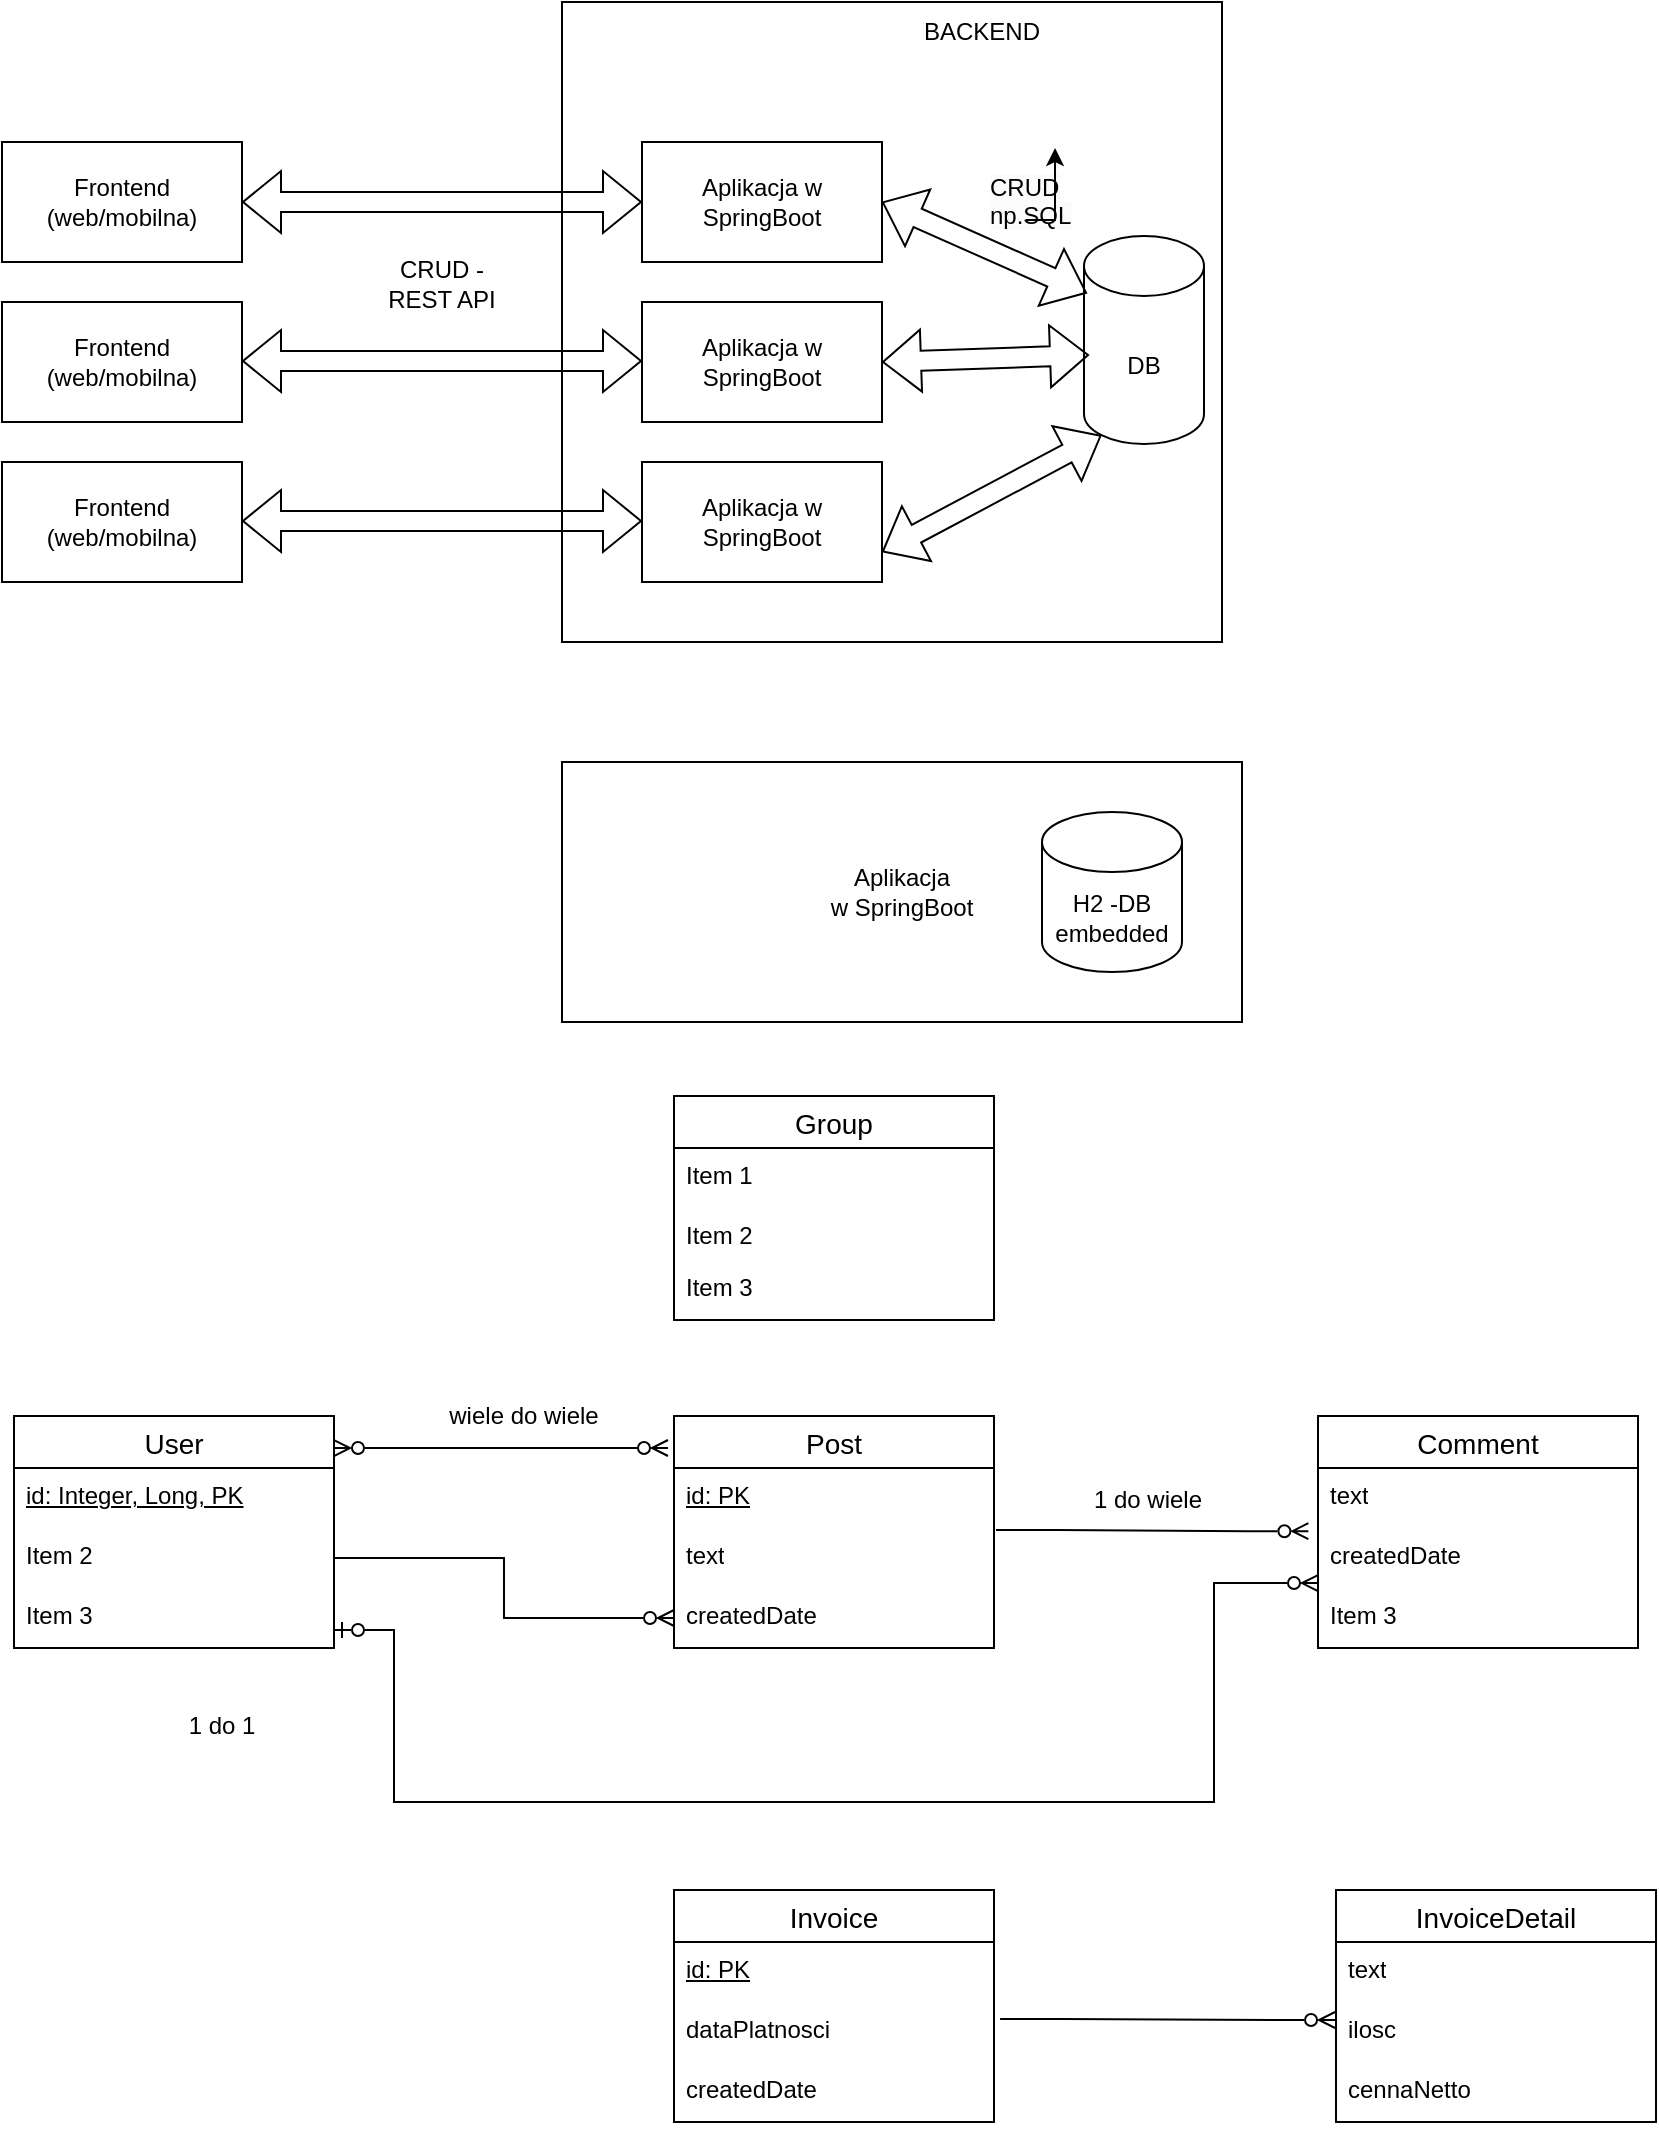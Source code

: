 <mxfile version="21.3.3" type="device">
  <diagram id="_tIUEeuETnLUZo8RzhHO" name="Strona-1">
    <mxGraphModel dx="1434" dy="800" grid="0" gridSize="10" guides="1" tooltips="1" connect="1" arrows="1" fold="1" page="0" pageScale="1" pageWidth="827" pageHeight="1169" math="0" shadow="0">
      <root>
        <mxCell id="0" />
        <mxCell id="1" parent="0" />
        <mxCell id="fTLFproHHvTU2hqVz_ET-5" value="" style="rounded=0;whiteSpace=wrap;html=1;" parent="1" vertex="1">
          <mxGeometry x="340" y="40" width="330" height="320" as="geometry" />
        </mxCell>
        <mxCell id="fTLFproHHvTU2hqVz_ET-1" value="Frontend&lt;br&gt;(web/mobilna)" style="rounded=0;whiteSpace=wrap;html=1;" parent="1" vertex="1">
          <mxGeometry x="60" y="110" width="120" height="60" as="geometry" />
        </mxCell>
        <mxCell id="fTLFproHHvTU2hqVz_ET-2" value="Aplikacja w SpringBoot" style="rounded=0;whiteSpace=wrap;html=1;" parent="1" vertex="1">
          <mxGeometry x="380" y="110" width="120" height="60" as="geometry" />
        </mxCell>
        <mxCell id="fTLFproHHvTU2hqVz_ET-3" value="DB" style="shape=cylinder3;whiteSpace=wrap;html=1;boundedLbl=1;backgroundOutline=1;size=15;" parent="1" vertex="1">
          <mxGeometry x="601" y="157" width="60" height="104" as="geometry" />
        </mxCell>
        <mxCell id="fTLFproHHvTU2hqVz_ET-6" value="BACKEND" style="text;html=1;strokeColor=none;fillColor=none;align=center;verticalAlign=middle;whiteSpace=wrap;rounded=0;" parent="1" vertex="1">
          <mxGeometry x="520" y="40" width="60" height="30" as="geometry" />
        </mxCell>
        <mxCell id="fTLFproHHvTU2hqVz_ET-7" value="" style="shape=flexArrow;endArrow=classic;startArrow=classic;html=1;rounded=0;exitX=1;exitY=0.5;exitDx=0;exitDy=0;entryX=0;entryY=0.5;entryDx=0;entryDy=0;" parent="1" source="fTLFproHHvTU2hqVz_ET-1" target="fTLFproHHvTU2hqVz_ET-2" edge="1">
          <mxGeometry width="100" height="100" relative="1" as="geometry">
            <mxPoint x="360" y="360" as="sourcePoint" />
            <mxPoint x="460" y="260" as="targetPoint" />
          </mxGeometry>
        </mxCell>
        <mxCell id="fTLFproHHvTU2hqVz_ET-8" value="" style="shape=flexArrow;endArrow=classic;startArrow=classic;html=1;rounded=0;entryX=0.025;entryY=0.275;entryDx=0;entryDy=0;entryPerimeter=0;exitX=1;exitY=0.5;exitDx=0;exitDy=0;" parent="1" source="fTLFproHHvTU2hqVz_ET-2" target="fTLFproHHvTU2hqVz_ET-3" edge="1">
          <mxGeometry width="100" height="100" relative="1" as="geometry">
            <mxPoint x="430" y="360" as="sourcePoint" />
            <mxPoint x="530" y="260" as="targetPoint" />
          </mxGeometry>
        </mxCell>
        <mxCell id="fTLFproHHvTU2hqVz_ET-9" value="CRUD" style="text;html=1;strokeColor=none;fillColor=none;align=center;verticalAlign=middle;whiteSpace=wrap;rounded=0;" parent="1" vertex="1">
          <mxGeometry x="60" y="180" width="60" height="30" as="geometry" />
        </mxCell>
        <mxCell id="fTLFproHHvTU2hqVz_ET-11" value="&lt;span style=&quot;color: rgb(0, 0, 0); font-family: Helvetica; font-size: 12px; font-style: normal; font-variant-ligatures: normal; font-variant-caps: normal; font-weight: 400; letter-spacing: normal; orphans: 2; text-align: center; text-indent: 0px; text-transform: none; widows: 2; word-spacing: 0px; -webkit-text-stroke-width: 0px; background-color: rgb(251, 251, 251); text-decoration-thickness: initial; text-decoration-style: initial; text-decoration-color: initial; float: none; display: inline !important;&quot;&gt;CRUD&lt;br&gt;np.SQL&lt;br&gt;&lt;/span&gt;" style="text;whiteSpace=wrap;html=1;" parent="1" vertex="1">
          <mxGeometry x="552" y="119" width="40" height="30" as="geometry" />
        </mxCell>
        <mxCell id="KwVyADNJQMfcYTY9GGfO-8" value="" style="group" parent="1" vertex="1" connectable="0">
          <mxGeometry x="340" y="420" width="340" height="130" as="geometry" />
        </mxCell>
        <mxCell id="KwVyADNJQMfcYTY9GGfO-2" value="Aplikacja &lt;br&gt;w SpringBoot" style="rounded=0;whiteSpace=wrap;html=1;" parent="KwVyADNJQMfcYTY9GGfO-8" vertex="1">
          <mxGeometry width="340" height="130" as="geometry" />
        </mxCell>
        <mxCell id="KwVyADNJQMfcYTY9GGfO-3" value="H2 -DB&lt;br&gt;embedded" style="shape=cylinder3;whiteSpace=wrap;html=1;boundedLbl=1;backgroundOutline=1;size=15;" parent="KwVyADNJQMfcYTY9GGfO-8" vertex="1">
          <mxGeometry x="240" y="25" width="70" height="80" as="geometry" />
        </mxCell>
        <mxCell id="KwVyADNJQMfcYTY9GGfO-12" value="Aplikacja w SpringBoot" style="rounded=0;whiteSpace=wrap;html=1;" parent="1" vertex="1">
          <mxGeometry x="380" y="190" width="120" height="60" as="geometry" />
        </mxCell>
        <mxCell id="KwVyADNJQMfcYTY9GGfO-13" value="Aplikacja w SpringBoot" style="rounded=0;whiteSpace=wrap;html=1;" parent="1" vertex="1">
          <mxGeometry x="380" y="270" width="120" height="60" as="geometry" />
        </mxCell>
        <mxCell id="KwVyADNJQMfcYTY9GGfO-14" value="" style="shape=flexArrow;endArrow=classic;startArrow=classic;html=1;rounded=0;exitX=1;exitY=0.5;exitDx=0;exitDy=0;entryX=0;entryY=0.5;entryDx=0;entryDy=0;" parent="1" edge="1">
          <mxGeometry width="100" height="100" relative="1" as="geometry">
            <mxPoint x="180" y="219.5" as="sourcePoint" />
            <mxPoint x="380" y="219.5" as="targetPoint" />
          </mxGeometry>
        </mxCell>
        <mxCell id="KwVyADNJQMfcYTY9GGfO-15" value="" style="shape=flexArrow;endArrow=classic;startArrow=classic;html=1;rounded=0;exitX=1;exitY=0.5;exitDx=0;exitDy=0;entryX=0;entryY=0.5;entryDx=0;entryDy=0;" parent="1" edge="1">
          <mxGeometry width="100" height="100" relative="1" as="geometry">
            <mxPoint x="180" y="299.5" as="sourcePoint" />
            <mxPoint x="380" y="299.5" as="targetPoint" />
          </mxGeometry>
        </mxCell>
        <mxCell id="KwVyADNJQMfcYTY9GGfO-17" value="Frontend&lt;br&gt;(web/mobilna)" style="rounded=0;whiteSpace=wrap;html=1;" parent="1" vertex="1">
          <mxGeometry x="60" y="190" width="120" height="60" as="geometry" />
        </mxCell>
        <mxCell id="KwVyADNJQMfcYTY9GGfO-18" value="Frontend&lt;br&gt;(web/mobilna)" style="rounded=0;whiteSpace=wrap;html=1;" parent="1" vertex="1">
          <mxGeometry x="60" y="270" width="120" height="60" as="geometry" />
        </mxCell>
        <mxCell id="KwVyADNJQMfcYTY9GGfO-19" value="" style="shape=flexArrow;endArrow=classic;startArrow=classic;html=1;rounded=0;entryX=0.042;entryY=0.572;entryDx=0;entryDy=0;entryPerimeter=0;exitX=1;exitY=0.5;exitDx=0;exitDy=0;" parent="1" source="KwVyADNJQMfcYTY9GGfO-12" edge="1" target="fTLFproHHvTU2hqVz_ET-3">
          <mxGeometry width="100" height="100" relative="1" as="geometry">
            <mxPoint x="510" y="150" as="sourcePoint" />
            <mxPoint x="610" y="150" as="targetPoint" />
          </mxGeometry>
        </mxCell>
        <mxCell id="KwVyADNJQMfcYTY9GGfO-20" value="" style="shape=flexArrow;endArrow=classic;startArrow=classic;html=1;rounded=0;exitX=1;exitY=0.75;exitDx=0;exitDy=0;entryX=0.145;entryY=1;entryDx=0;entryDy=-4.35;entryPerimeter=0;" parent="1" source="KwVyADNJQMfcYTY9GGfO-13" target="fTLFproHHvTU2hqVz_ET-3" edge="1">
          <mxGeometry width="100" height="100" relative="1" as="geometry">
            <mxPoint x="520" y="160" as="sourcePoint" />
            <mxPoint x="607" y="249" as="targetPoint" />
          </mxGeometry>
        </mxCell>
        <mxCell id="KwVyADNJQMfcYTY9GGfO-34" value="Post" style="swimlane;fontStyle=0;childLayout=stackLayout;horizontal=1;startSize=26;horizontalStack=0;resizeParent=1;resizeParentMax=0;resizeLast=0;collapsible=1;marginBottom=0;align=center;fontSize=14;" parent="1" vertex="1">
          <mxGeometry x="396" y="747" width="160" height="116" as="geometry" />
        </mxCell>
        <mxCell id="KwVyADNJQMfcYTY9GGfO-37" value="&lt;u&gt;id: PK&lt;/u&gt;" style="text;strokeColor=none;fillColor=none;spacingLeft=4;spacingRight=4;overflow=hidden;rotatable=0;points=[[0,0.5],[1,0.5]];portConstraint=eastwest;fontSize=12;whiteSpace=wrap;html=1;" parent="KwVyADNJQMfcYTY9GGfO-34" vertex="1">
          <mxGeometry y="26" width="160" height="30" as="geometry" />
        </mxCell>
        <mxCell id="KwVyADNJQMfcYTY9GGfO-35" value="text" style="text;strokeColor=none;fillColor=none;spacingLeft=4;spacingRight=4;overflow=hidden;rotatable=0;points=[[0,0.5],[1,0.5]];portConstraint=eastwest;fontSize=12;whiteSpace=wrap;html=1;" parent="KwVyADNJQMfcYTY9GGfO-34" vertex="1">
          <mxGeometry y="56" width="160" height="30" as="geometry" />
        </mxCell>
        <mxCell id="KwVyADNJQMfcYTY9GGfO-36" value="createdDate" style="text;strokeColor=none;fillColor=none;spacingLeft=4;spacingRight=4;overflow=hidden;rotatable=0;points=[[0,0.5],[1,0.5]];portConstraint=eastwest;fontSize=12;whiteSpace=wrap;html=1;" parent="KwVyADNJQMfcYTY9GGfO-34" vertex="1">
          <mxGeometry y="86" width="160" height="30" as="geometry" />
        </mxCell>
        <mxCell id="KwVyADNJQMfcYTY9GGfO-38" value="Comment" style="swimlane;fontStyle=0;childLayout=stackLayout;horizontal=1;startSize=26;horizontalStack=0;resizeParent=1;resizeParentMax=0;resizeLast=0;collapsible=1;marginBottom=0;align=center;fontSize=14;" parent="1" vertex="1">
          <mxGeometry x="718" y="747" width="160" height="116" as="geometry" />
        </mxCell>
        <mxCell id="KwVyADNJQMfcYTY9GGfO-39" value="text" style="text;strokeColor=none;fillColor=none;spacingLeft=4;spacingRight=4;overflow=hidden;rotatable=0;points=[[0,0.5],[1,0.5]];portConstraint=eastwest;fontSize=12;whiteSpace=wrap;html=1;" parent="KwVyADNJQMfcYTY9GGfO-38" vertex="1">
          <mxGeometry y="26" width="160" height="30" as="geometry" />
        </mxCell>
        <mxCell id="KwVyADNJQMfcYTY9GGfO-40" value="createdDate" style="text;strokeColor=none;fillColor=none;spacingLeft=4;spacingRight=4;overflow=hidden;rotatable=0;points=[[0,0.5],[1,0.5]];portConstraint=eastwest;fontSize=12;whiteSpace=wrap;html=1;" parent="KwVyADNJQMfcYTY9GGfO-38" vertex="1">
          <mxGeometry y="56" width="160" height="30" as="geometry" />
        </mxCell>
        <mxCell id="KwVyADNJQMfcYTY9GGfO-41" value="Item 3" style="text;strokeColor=none;fillColor=none;spacingLeft=4;spacingRight=4;overflow=hidden;rotatable=0;points=[[0,0.5],[1,0.5]];portConstraint=eastwest;fontSize=12;whiteSpace=wrap;html=1;" parent="KwVyADNJQMfcYTY9GGfO-38" vertex="1">
          <mxGeometry y="86" width="160" height="30" as="geometry" />
        </mxCell>
        <mxCell id="KwVyADNJQMfcYTY9GGfO-46" value="CRUD - REST API" style="text;html=1;strokeColor=none;fillColor=none;align=center;verticalAlign=middle;whiteSpace=wrap;rounded=0;" parent="1" vertex="1">
          <mxGeometry x="250" y="166" width="60" height="30" as="geometry" />
        </mxCell>
        <mxCell id="KwVyADNJQMfcYTY9GGfO-48" value="1 do wiele" style="text;html=1;strokeColor=none;fillColor=none;align=center;verticalAlign=middle;whiteSpace=wrap;rounded=0;" parent="1" vertex="1">
          <mxGeometry x="603" y="774" width="60" height="30" as="geometry" />
        </mxCell>
        <mxCell id="KwVyADNJQMfcYTY9GGfO-51" value="" style="edgeStyle=entityRelationEdgeStyle;fontSize=12;html=1;endArrow=ERzeroToMany;rounded=0;entryX=-0.03;entryY=0.053;entryDx=0;entryDy=0;entryPerimeter=0;exitX=1.006;exitY=0.033;exitDx=0;exitDy=0;exitPerimeter=0;endFill=0;startArrow=none;startFill=0;" parent="1" source="KwVyADNJQMfcYTY9GGfO-35" target="KwVyADNJQMfcYTY9GGfO-40" edge="1">
          <mxGeometry width="100" height="100" relative="1" as="geometry">
            <mxPoint x="540" y="950" as="sourcePoint" />
            <mxPoint x="640" y="850" as="targetPoint" />
          </mxGeometry>
        </mxCell>
        <mxCell id="KwVyADNJQMfcYTY9GGfO-59" value="User" style="swimlane;fontStyle=0;childLayout=stackLayout;horizontal=1;startSize=26;horizontalStack=0;resizeParent=1;resizeParentMax=0;resizeLast=0;collapsible=1;marginBottom=0;align=center;fontSize=14;" parent="1" vertex="1">
          <mxGeometry x="66" y="747" width="160" height="116" as="geometry" />
        </mxCell>
        <mxCell id="KwVyADNJQMfcYTY9GGfO-60" value="&lt;u&gt;id: Integer, Long, PK&lt;/u&gt;" style="text;strokeColor=none;fillColor=none;spacingLeft=4;spacingRight=4;overflow=hidden;rotatable=0;points=[[0,0.5],[1,0.5]];portConstraint=eastwest;fontSize=12;whiteSpace=wrap;html=1;" parent="KwVyADNJQMfcYTY9GGfO-59" vertex="1">
          <mxGeometry y="26" width="160" height="30" as="geometry" />
        </mxCell>
        <mxCell id="KwVyADNJQMfcYTY9GGfO-61" value="Item 2" style="text;strokeColor=none;fillColor=none;spacingLeft=4;spacingRight=4;overflow=hidden;rotatable=0;points=[[0,0.5],[1,0.5]];portConstraint=eastwest;fontSize=12;whiteSpace=wrap;html=1;" parent="KwVyADNJQMfcYTY9GGfO-59" vertex="1">
          <mxGeometry y="56" width="160" height="30" as="geometry" />
        </mxCell>
        <mxCell id="KwVyADNJQMfcYTY9GGfO-62" value="Item 3" style="text;strokeColor=none;fillColor=none;spacingLeft=4;spacingRight=4;overflow=hidden;rotatable=0;points=[[0,0.5],[1,0.5]];portConstraint=eastwest;fontSize=12;whiteSpace=wrap;html=1;" parent="KwVyADNJQMfcYTY9GGfO-59" vertex="1">
          <mxGeometry y="86" width="160" height="30" as="geometry" />
        </mxCell>
        <mxCell id="KwVyADNJQMfcYTY9GGfO-63" value="1 do 1" style="text;html=1;strokeColor=none;fillColor=none;align=center;verticalAlign=middle;whiteSpace=wrap;rounded=0;" parent="1" vertex="1">
          <mxGeometry x="140" y="887" width="60" height="30" as="geometry" />
        </mxCell>
        <mxCell id="KwVyADNJQMfcYTY9GGfO-64" value="wiele do wiele" style="text;html=1;strokeColor=none;fillColor=none;align=center;verticalAlign=middle;whiteSpace=wrap;rounded=0;" parent="1" vertex="1">
          <mxGeometry x="271" y="732" width="100" height="30" as="geometry" />
        </mxCell>
        <mxCell id="KwVyADNJQMfcYTY9GGfO-66" style="edgeStyle=orthogonalEdgeStyle;rounded=0;orthogonalLoop=1;jettySize=auto;html=1;exitX=1;exitY=0.5;exitDx=0;exitDy=0;endArrow=ERzeroToMany;endFill=0;entryX=0;entryY=0.5;entryDx=0;entryDy=0;" parent="1" source="KwVyADNJQMfcYTY9GGfO-61" target="KwVyADNJQMfcYTY9GGfO-36" edge="1">
          <mxGeometry relative="1" as="geometry">
            <mxPoint x="329" y="874" as="targetPoint" />
            <Array as="points" />
          </mxGeometry>
        </mxCell>
        <mxCell id="KwVyADNJQMfcYTY9GGfO-67" style="edgeStyle=orthogonalEdgeStyle;rounded=0;orthogonalLoop=1;jettySize=auto;html=1;endArrow=ERzeroToMany;endFill=0;startArrow=ERzeroToOne;startFill=0;entryX=0;entryY=-0.083;entryDx=0;entryDy=0;entryPerimeter=0;" parent="1" source="KwVyADNJQMfcYTY9GGfO-62" target="KwVyADNJQMfcYTY9GGfO-41" edge="1">
          <mxGeometry relative="1" as="geometry">
            <Array as="points">
              <mxPoint x="256" y="854" />
              <mxPoint x="256" y="940" />
              <mxPoint x="666" y="940" />
              <mxPoint x="666" y="831" />
            </Array>
            <mxPoint x="256" y="883" as="sourcePoint" />
            <mxPoint x="686" y="825" as="targetPoint" />
          </mxGeometry>
        </mxCell>
        <mxCell id="KwVyADNJQMfcYTY9GGfO-68" value="Group" style="swimlane;fontStyle=0;childLayout=stackLayout;horizontal=1;startSize=26;horizontalStack=0;resizeParent=1;resizeParentMax=0;resizeLast=0;collapsible=1;marginBottom=0;align=center;fontSize=14;" parent="1" vertex="1">
          <mxGeometry x="396" y="587" width="160" height="112" as="geometry" />
        </mxCell>
        <mxCell id="KwVyADNJQMfcYTY9GGfO-69" value="Item 1" style="text;strokeColor=none;fillColor=none;spacingLeft=4;spacingRight=4;overflow=hidden;rotatable=0;points=[[0,0.5],[1,0.5]];portConstraint=eastwest;fontSize=12;whiteSpace=wrap;html=1;" parent="KwVyADNJQMfcYTY9GGfO-68" vertex="1">
          <mxGeometry y="26" width="160" height="30" as="geometry" />
        </mxCell>
        <mxCell id="KwVyADNJQMfcYTY9GGfO-70" value="Item 2" style="text;strokeColor=none;fillColor=none;spacingLeft=4;spacingRight=4;overflow=hidden;rotatable=0;points=[[0,0.5],[1,0.5]];portConstraint=eastwest;fontSize=12;whiteSpace=wrap;html=1;" parent="KwVyADNJQMfcYTY9GGfO-68" vertex="1">
          <mxGeometry y="56" width="160" height="26" as="geometry" />
        </mxCell>
        <mxCell id="KwVyADNJQMfcYTY9GGfO-71" value="Item 3" style="text;strokeColor=none;fillColor=none;spacingLeft=4;spacingRight=4;overflow=hidden;rotatable=0;points=[[0,0.5],[1,0.5]];portConstraint=eastwest;fontSize=12;whiteSpace=wrap;html=1;" parent="KwVyADNJQMfcYTY9GGfO-68" vertex="1">
          <mxGeometry y="82" width="160" height="30" as="geometry" />
        </mxCell>
        <mxCell id="KwVyADNJQMfcYTY9GGfO-72" style="edgeStyle=orthogonalEdgeStyle;rounded=0;orthogonalLoop=1;jettySize=auto;html=1;endArrow=ERzeroToMany;endFill=0;startArrow=ERzeroToMany;startFill=0;exitX=1;exitY=0.138;exitDx=0;exitDy=0;exitPerimeter=0;" parent="1" edge="1" source="KwVyADNJQMfcYTY9GGfO-59">
          <mxGeometry relative="1" as="geometry">
            <mxPoint x="250" y="791" as="sourcePoint" />
            <mxPoint x="393" y="763" as="targetPoint" />
          </mxGeometry>
        </mxCell>
        <mxCell id="KwVyADNJQMfcYTY9GGfO-82" value="Invoice" style="swimlane;fontStyle=0;childLayout=stackLayout;horizontal=1;startSize=26;horizontalStack=0;resizeParent=1;resizeParentMax=0;resizeLast=0;collapsible=1;marginBottom=0;align=center;fontSize=14;" parent="1" vertex="1">
          <mxGeometry x="396" y="984" width="160" height="116" as="geometry" />
        </mxCell>
        <mxCell id="KwVyADNJQMfcYTY9GGfO-85" value="&lt;u&gt;id: PK&lt;/u&gt;" style="text;strokeColor=none;fillColor=none;spacingLeft=4;spacingRight=4;overflow=hidden;rotatable=0;points=[[0,0.5],[1,0.5]];portConstraint=eastwest;fontSize=12;whiteSpace=wrap;html=1;" parent="KwVyADNJQMfcYTY9GGfO-82" vertex="1">
          <mxGeometry y="26" width="160" height="30" as="geometry" />
        </mxCell>
        <mxCell id="KwVyADNJQMfcYTY9GGfO-83" value="dataPlatnosci" style="text;strokeColor=none;fillColor=none;spacingLeft=4;spacingRight=4;overflow=hidden;rotatable=0;points=[[0,0.5],[1,0.5]];portConstraint=eastwest;fontSize=12;whiteSpace=wrap;html=1;" parent="KwVyADNJQMfcYTY9GGfO-82" vertex="1">
          <mxGeometry y="56" width="160" height="30" as="geometry" />
        </mxCell>
        <mxCell id="KwVyADNJQMfcYTY9GGfO-84" value="createdDate" style="text;strokeColor=none;fillColor=none;spacingLeft=4;spacingRight=4;overflow=hidden;rotatable=0;points=[[0,0.5],[1,0.5]];portConstraint=eastwest;fontSize=12;whiteSpace=wrap;html=1;" parent="KwVyADNJQMfcYTY9GGfO-82" vertex="1">
          <mxGeometry y="86" width="160" height="30" as="geometry" />
        </mxCell>
        <mxCell id="KwVyADNJQMfcYTY9GGfO-86" value="InvoiceDetail" style="swimlane;fontStyle=0;childLayout=stackLayout;horizontal=1;startSize=26;horizontalStack=0;resizeParent=1;resizeParentMax=0;resizeLast=0;collapsible=1;marginBottom=0;align=center;fontSize=14;" parent="1" vertex="1">
          <mxGeometry x="727" y="984" width="160" height="116" as="geometry" />
        </mxCell>
        <mxCell id="KwVyADNJQMfcYTY9GGfO-87" value="text" style="text;strokeColor=none;fillColor=none;spacingLeft=4;spacingRight=4;overflow=hidden;rotatable=0;points=[[0,0.5],[1,0.5]];portConstraint=eastwest;fontSize=12;whiteSpace=wrap;html=1;" parent="KwVyADNJQMfcYTY9GGfO-86" vertex="1">
          <mxGeometry y="26" width="160" height="30" as="geometry" />
        </mxCell>
        <mxCell id="KwVyADNJQMfcYTY9GGfO-88" value="ilosc" style="text;strokeColor=none;fillColor=none;spacingLeft=4;spacingRight=4;overflow=hidden;rotatable=0;points=[[0,0.5],[1,0.5]];portConstraint=eastwest;fontSize=12;whiteSpace=wrap;html=1;" parent="KwVyADNJQMfcYTY9GGfO-86" vertex="1">
          <mxGeometry y="56" width="160" height="30" as="geometry" />
        </mxCell>
        <mxCell id="KwVyADNJQMfcYTY9GGfO-89" value="cennaNetto" style="text;strokeColor=none;fillColor=none;spacingLeft=4;spacingRight=4;overflow=hidden;rotatable=0;points=[[0,0.5],[1,0.5]];portConstraint=eastwest;fontSize=12;whiteSpace=wrap;html=1;" parent="KwVyADNJQMfcYTY9GGfO-86" vertex="1">
          <mxGeometry y="86" width="160" height="30" as="geometry" />
        </mxCell>
        <mxCell id="KwVyADNJQMfcYTY9GGfO-91" value="" style="edgeStyle=entityRelationEdgeStyle;fontSize=12;html=1;endArrow=ERzeroToMany;rounded=0;entryX=-0.003;entryY=0.3;entryDx=0;entryDy=0;entryPerimeter=0;endFill=0;startArrow=none;startFill=0;exitX=1.019;exitY=0.283;exitDx=0;exitDy=0;exitPerimeter=0;" parent="1" edge="1" target="KwVyADNJQMfcYTY9GGfO-88" source="KwVyADNJQMfcYTY9GGfO-83">
          <mxGeometry width="100" height="100" relative="1" as="geometry">
            <mxPoint x="607" y="1051" as="sourcePoint" />
            <mxPoint x="640.5" y="1047" as="targetPoint" />
          </mxGeometry>
        </mxCell>
        <mxCell id="83phlMoyaaYLOpvSEeAp-1" style="edgeStyle=orthogonalEdgeStyle;rounded=0;orthogonalLoop=1;jettySize=auto;html=1;exitX=0.5;exitY=1;exitDx=0;exitDy=0;entryX=0.863;entryY=-0.2;entryDx=0;entryDy=0;entryPerimeter=0;" edge="1" parent="1" source="fTLFproHHvTU2hqVz_ET-11" target="fTLFproHHvTU2hqVz_ET-11">
          <mxGeometry relative="1" as="geometry" />
        </mxCell>
      </root>
    </mxGraphModel>
  </diagram>
</mxfile>
